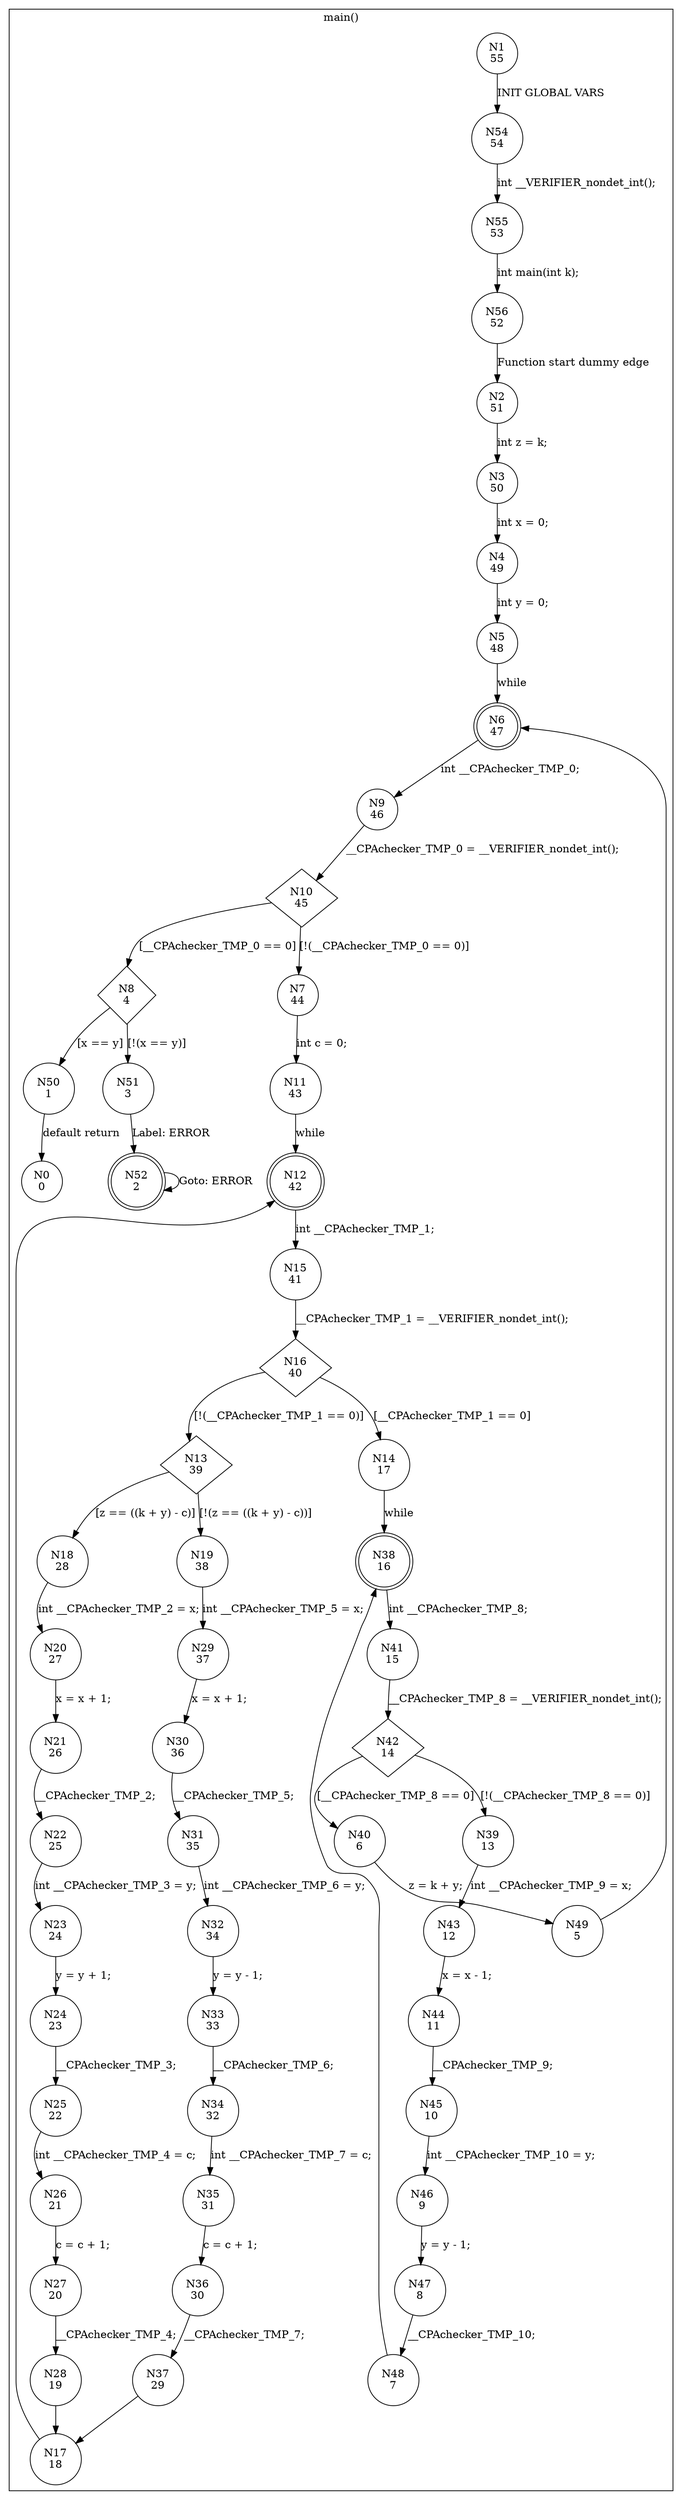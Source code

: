 digraph CFA {
1 [shape="circle" label="N1\n55"]
54 [shape="circle" label="N54\n54"]
55 [shape="circle" label="N55\n53"]
56 [shape="circle" label="N56\n52"]
2 [shape="circle" label="N2\n51"]
3 [shape="circle" label="N3\n50"]
4 [shape="circle" label="N4\n49"]
5 [shape="circle" label="N5\n48"]
6 [shape="doublecircle" label="N6\n47"]
9 [shape="circle" label="N9\n46"]
10 [shape="diamond" label="N10\n45"]
7 [shape="circle" label="N7\n44"]
11 [shape="circle" label="N11\n43"]
12 [shape="doublecircle" label="N12\n42"]
15 [shape="circle" label="N15\n41"]
16 [shape="diamond" label="N16\n40"]
13 [shape="diamond" label="N13\n39"]
19 [shape="circle" label="N19\n38"]
29 [shape="circle" label="N29\n37"]
30 [shape="circle" label="N30\n36"]
31 [shape="circle" label="N31\n35"]
32 [shape="circle" label="N32\n34"]
33 [shape="circle" label="N33\n33"]
34 [shape="circle" label="N34\n32"]
35 [shape="circle" label="N35\n31"]
36 [shape="circle" label="N36\n30"]
37 [shape="circle" label="N37\n29"]
17 [shape="circle" label="N17\n18"]
18 [shape="circle" label="N18\n28"]
20 [shape="circle" label="N20\n27"]
21 [shape="circle" label="N21\n26"]
22 [shape="circle" label="N22\n25"]
23 [shape="circle" label="N23\n24"]
24 [shape="circle" label="N24\n23"]
25 [shape="circle" label="N25\n22"]
26 [shape="circle" label="N26\n21"]
27 [shape="circle" label="N27\n20"]
28 [shape="circle" label="N28\n19"]
14 [shape="circle" label="N14\n17"]
38 [shape="doublecircle" label="N38\n16"]
41 [shape="circle" label="N41\n15"]
42 [shape="diamond" label="N42\n14"]
39 [shape="circle" label="N39\n13"]
43 [shape="circle" label="N43\n12"]
44 [shape="circle" label="N44\n11"]
45 [shape="circle" label="N45\n10"]
46 [shape="circle" label="N46\n9"]
47 [shape="circle" label="N47\n8"]
48 [shape="circle" label="N48\n7"]
40 [shape="circle" label="N40\n6"]
49 [shape="circle" label="N49\n5"]
8 [shape="diamond" label="N8\n4"]
51 [shape="circle" label="N51\n3"]
52 [shape="doublecircle" label="N52\n2"]
50 [shape="circle" label="N50\n1"]
0 [shape="circle" label="N0\n0"]
node [shape="circle"]
subgraph cluster_main {
label="main()"
1 -> 54 [label="INIT GLOBAL VARS"]
54 -> 55 [label="int __VERIFIER_nondet_int();"]
55 -> 56 [label="int main(int k);"]
56 -> 2 [label="Function start dummy edge"]
2 -> 3 [label="int z = k;"]
3 -> 4 [label="int x = 0;"]
4 -> 5 [label="int y = 0;"]
5 -> 6 [label="while"]
6 -> 9 [label="int __CPAchecker_TMP_0;"]
9 -> 10 [label="__CPAchecker_TMP_0 = __VERIFIER_nondet_int();"]
10 -> 8 [label="[__CPAchecker_TMP_0 == 0]"]
10 -> 7 [label="[!(__CPAchecker_TMP_0 == 0)]"]
7 -> 11 [label="int c = 0;"]
11 -> 12 [label="while"]
12 -> 15 [label="int __CPAchecker_TMP_1;"]
15 -> 16 [label="__CPAchecker_TMP_1 = __VERIFIER_nondet_int();"]
16 -> 14 [label="[__CPAchecker_TMP_1 == 0]"]
16 -> 13 [label="[!(__CPAchecker_TMP_1 == 0)]"]
13 -> 18 [label="[z == ((k + y) - c)]"]
13 -> 19 [label="[!(z == ((k + y) - c))]"]
19 -> 29 [label="int __CPAchecker_TMP_5 = x;"]
29 -> 30 [label="x = x + 1;"]
30 -> 31 [label="__CPAchecker_TMP_5;"]
31 -> 32 [label="int __CPAchecker_TMP_6 = y;"]
32 -> 33 [label="y = y - 1;"]
33 -> 34 [label="__CPAchecker_TMP_6;"]
34 -> 35 [label="int __CPAchecker_TMP_7 = c;"]
35 -> 36 [label="c = c + 1;"]
36 -> 37 [label="__CPAchecker_TMP_7;"]
37 -> 17 [label=""]
17 -> 12 [label=""]
18 -> 20 [label="int __CPAchecker_TMP_2 = x;"]
20 -> 21 [label="x = x + 1;"]
21 -> 22 [label="__CPAchecker_TMP_2;"]
22 -> 23 [label="int __CPAchecker_TMP_3 = y;"]
23 -> 24 [label="y = y + 1;"]
24 -> 25 [label="__CPAchecker_TMP_3;"]
25 -> 26 [label="int __CPAchecker_TMP_4 = c;"]
26 -> 27 [label="c = c + 1;"]
27 -> 28 [label="__CPAchecker_TMP_4;"]
28 -> 17 [label=""]
14 -> 38 [label="while"]
38 -> 41 [label="int __CPAchecker_TMP_8;"]
41 -> 42 [label="__CPAchecker_TMP_8 = __VERIFIER_nondet_int();"]
42 -> 40 [label="[__CPAchecker_TMP_8 == 0]"]
42 -> 39 [label="[!(__CPAchecker_TMP_8 == 0)]"]
39 -> 43 [label="int __CPAchecker_TMP_9 = x;"]
43 -> 44 [label="x = x - 1;"]
44 -> 45 [label="__CPAchecker_TMP_9;"]
45 -> 46 [label="int __CPAchecker_TMP_10 = y;"]
46 -> 47 [label="y = y - 1;"]
47 -> 48 [label="__CPAchecker_TMP_10;"]
48 -> 38 [label=""]
40 -> 49 [label="z = k + y;"]
49 -> 6 [label=""]
8 -> 50 [label="[x == y]"]
8 -> 51 [label="[!(x == y)]"]
51 -> 52 [label="Label: ERROR"]
52 -> 52 [label="Goto: ERROR"]
50 -> 0 [label="default return"]}
}